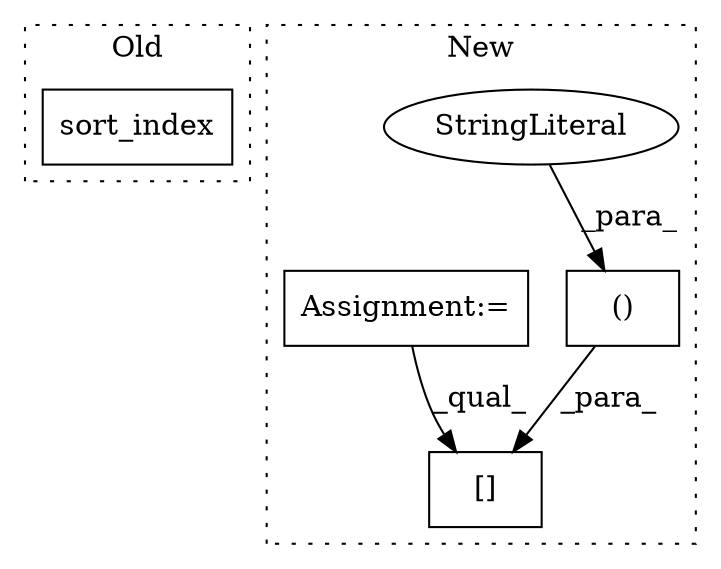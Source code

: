 digraph G {
subgraph cluster0 {
1 [label="sort_index" a="32" s="15221" l="12" shape="box"];
label = "Old";
style="dotted";
}
subgraph cluster1 {
2 [label="()" a="106" s="15322" l="100" shape="box"];
3 [label="[]" a="2" s="15307,15422" l="15,2" shape="box"];
4 [label="StringLiteral" a="45" s="15406" l="16" shape="ellipse"];
5 [label="Assignment:=" a="7" s="15271" l="1" shape="box"];
label = "New";
style="dotted";
}
2 -> 3 [label="_para_"];
4 -> 2 [label="_para_"];
5 -> 3 [label="_qual_"];
}
